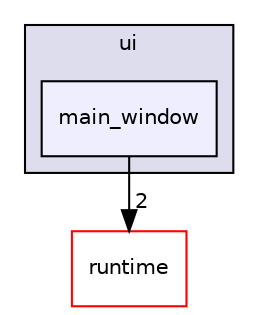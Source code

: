 digraph "engine/editor/ui/main_window" {
  compound=true
  node [ fontsize="10", fontname="Helvetica"];
  edge [ labelfontsize="10", labelfontname="Helvetica"];
  subgraph clusterdir_0d5edcbdfb88f6fb7e6433da08e1ca69 {
    graph [ bgcolor="#ddddee", pencolor="black", label="ui" fontname="Helvetica", fontsize="10", URL="dir_0d5edcbdfb88f6fb7e6433da08e1ca69.html"]
  dir_a27f8b80e4b8b97bb9e2793e892dea11 [shape=box, label="main_window", style="filled", fillcolor="#eeeeff", pencolor="black", URL="dir_a27f8b80e4b8b97bb9e2793e892dea11.html"];
  }
  dir_ccefa4bb736f38ca0efc8c5e8641d48d [shape=box label="runtime" fillcolor="white" style="filled" color="red" URL="dir_ccefa4bb736f38ca0efc8c5e8641d48d.html"];
  dir_a27f8b80e4b8b97bb9e2793e892dea11->dir_ccefa4bb736f38ca0efc8c5e8641d48d [headlabel="2", labeldistance=1.5 headhref="dir_000008_000009.html"];
}
